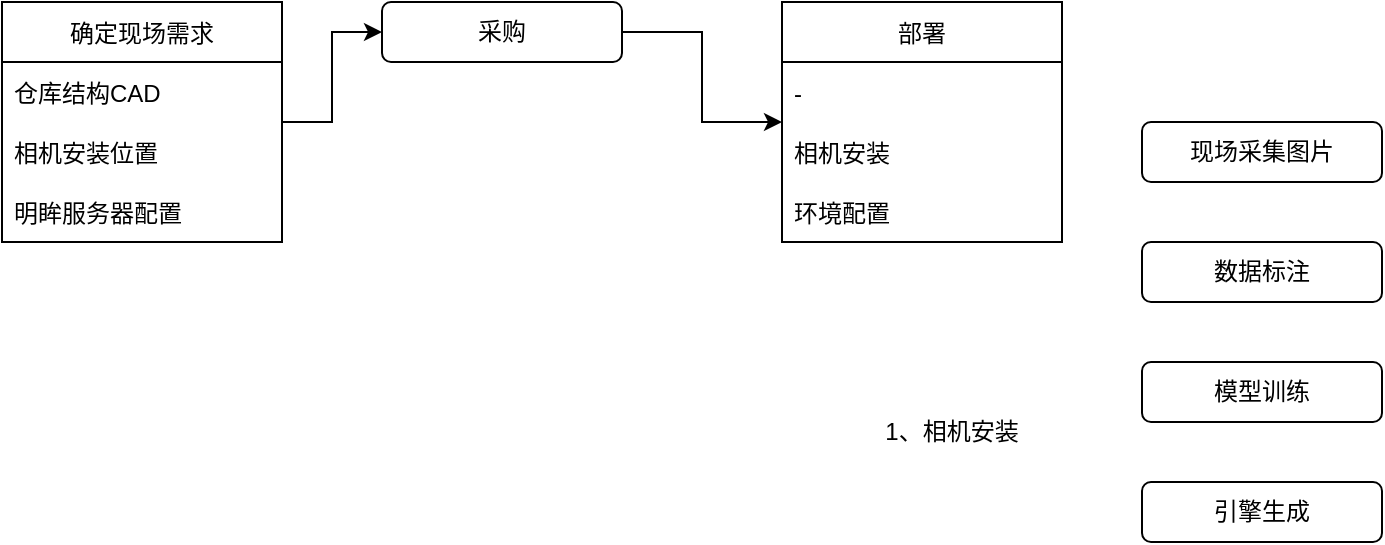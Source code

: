 <mxfile version="15.7.4" type="github"><diagram id="qTN_XoGzaRHSL3tezx0D" name="Page-1"><mxGraphModel dx="1186" dy="557" grid="1" gridSize="10" guides="1" tooltips="1" connect="1" arrows="1" fold="1" page="1" pageScale="1" pageWidth="1169" pageHeight="1654" math="0" shadow="0"><root><mxCell id="g2Watqp7JFzsTT7KAdyt-0"/><mxCell id="g2Watqp7JFzsTT7KAdyt-1" parent="g2Watqp7JFzsTT7KAdyt-0"/><mxCell id="6f_oYXsTy6TNFd8znZWn-15" style="edgeStyle=orthogonalEdgeStyle;rounded=0;orthogonalLoop=1;jettySize=auto;html=1;entryX=0;entryY=0.5;entryDx=0;entryDy=0;" edge="1" parent="g2Watqp7JFzsTT7KAdyt-1" source="6f_oYXsTy6TNFd8znZWn-1" target="6f_oYXsTy6TNFd8znZWn-9"><mxGeometry relative="1" as="geometry"/></mxCell><mxCell id="6f_oYXsTy6TNFd8znZWn-1" value="采购" style="rounded=1;whiteSpace=wrap;html=1;" vertex="1" parent="g2Watqp7JFzsTT7KAdyt-1"><mxGeometry x="290" y="210" width="120" height="30" as="geometry"/></mxCell><mxCell id="6f_oYXsTy6TNFd8znZWn-14" value="" style="edgeStyle=orthogonalEdgeStyle;rounded=0;orthogonalLoop=1;jettySize=auto;html=1;" edge="1" parent="g2Watqp7JFzsTT7KAdyt-1" source="6f_oYXsTy6TNFd8znZWn-4" target="6f_oYXsTy6TNFd8znZWn-1"><mxGeometry relative="1" as="geometry"/></mxCell><mxCell id="6f_oYXsTy6TNFd8znZWn-4" value="确定现场需求" style="swimlane;fontStyle=0;childLayout=stackLayout;horizontal=1;startSize=30;horizontalStack=0;resizeParent=1;resizeParentMax=0;resizeLast=0;collapsible=1;marginBottom=0;" vertex="1" parent="g2Watqp7JFzsTT7KAdyt-1"><mxGeometry x="100" y="210" width="140" height="120" as="geometry"><mxRectangle x="100" y="210" width="100" height="30" as="alternateBounds"/></mxGeometry></mxCell><mxCell id="6f_oYXsTy6TNFd8znZWn-5" value="仓库结构CAD" style="text;strokeColor=none;fillColor=none;align=left;verticalAlign=middle;spacingLeft=4;spacingRight=4;overflow=hidden;points=[[0,0.5],[1,0.5]];portConstraint=eastwest;rotatable=0;" vertex="1" parent="6f_oYXsTy6TNFd8znZWn-4"><mxGeometry y="30" width="140" height="30" as="geometry"/></mxCell><mxCell id="6f_oYXsTy6TNFd8znZWn-6" value="相机安装位置" style="text;strokeColor=none;fillColor=none;align=left;verticalAlign=middle;spacingLeft=4;spacingRight=4;overflow=hidden;points=[[0,0.5],[1,0.5]];portConstraint=eastwest;rotatable=0;" vertex="1" parent="6f_oYXsTy6TNFd8znZWn-4"><mxGeometry y="60" width="140" height="30" as="geometry"/></mxCell><mxCell id="6f_oYXsTy6TNFd8znZWn-7" value="明眸服务器配置" style="text;strokeColor=none;fillColor=none;align=left;verticalAlign=middle;spacingLeft=4;spacingRight=4;overflow=hidden;points=[[0,0.5],[1,0.5]];portConstraint=eastwest;rotatable=0;" vertex="1" parent="6f_oYXsTy6TNFd8znZWn-4"><mxGeometry y="90" width="140" height="30" as="geometry"/></mxCell><mxCell id="6f_oYXsTy6TNFd8znZWn-9" value="部署" style="swimlane;fontStyle=0;childLayout=stackLayout;horizontal=1;startSize=30;horizontalStack=0;resizeParent=1;resizeParentMax=0;resizeLast=0;collapsible=1;marginBottom=0;" vertex="1" parent="g2Watqp7JFzsTT7KAdyt-1"><mxGeometry x="490" y="210" width="140" height="120" as="geometry"><mxRectangle x="490" y="210" width="60" height="30" as="alternateBounds"/></mxGeometry></mxCell><mxCell id="6f_oYXsTy6TNFd8znZWn-10" value="-" style="text;strokeColor=none;fillColor=none;align=left;verticalAlign=middle;spacingLeft=4;spacingRight=4;overflow=hidden;points=[[0,0.5],[1,0.5]];portConstraint=eastwest;rotatable=0;" vertex="1" parent="6f_oYXsTy6TNFd8znZWn-9"><mxGeometry y="30" width="140" height="30" as="geometry"/></mxCell><mxCell id="6f_oYXsTy6TNFd8znZWn-11" value="相机安装" style="text;strokeColor=none;fillColor=none;align=left;verticalAlign=middle;spacingLeft=4;spacingRight=4;overflow=hidden;points=[[0,0.5],[1,0.5]];portConstraint=eastwest;rotatable=0;" vertex="1" parent="6f_oYXsTy6TNFd8znZWn-9"><mxGeometry y="60" width="140" height="30" as="geometry"/></mxCell><mxCell id="6f_oYXsTy6TNFd8znZWn-12" value="环境配置" style="text;strokeColor=none;fillColor=none;align=left;verticalAlign=middle;spacingLeft=4;spacingRight=4;overflow=hidden;points=[[0,0.5],[1,0.5]];portConstraint=eastwest;rotatable=0;" vertex="1" parent="6f_oYXsTy6TNFd8znZWn-9"><mxGeometry y="90" width="140" height="30" as="geometry"/></mxCell><mxCell id="6f_oYXsTy6TNFd8znZWn-16" value="1、相机安装" style="text;html=1;strokeColor=none;fillColor=none;align=center;verticalAlign=middle;whiteSpace=wrap;rounded=0;" vertex="1" parent="g2Watqp7JFzsTT7KAdyt-1"><mxGeometry x="510" y="410" width="130" height="30" as="geometry"/></mxCell><mxCell id="6f_oYXsTy6TNFd8znZWn-18" value="现场采集图片" style="rounded=1;whiteSpace=wrap;html=1;" vertex="1" parent="g2Watqp7JFzsTT7KAdyt-1"><mxGeometry x="670" y="270" width="120" height="30" as="geometry"/></mxCell><mxCell id="6f_oYXsTy6TNFd8znZWn-19" value="数据标注" style="rounded=1;whiteSpace=wrap;html=1;" vertex="1" parent="g2Watqp7JFzsTT7KAdyt-1"><mxGeometry x="670" y="330" width="120" height="30" as="geometry"/></mxCell><mxCell id="6f_oYXsTy6TNFd8znZWn-20" value="模型训练" style="rounded=1;whiteSpace=wrap;html=1;" vertex="1" parent="g2Watqp7JFzsTT7KAdyt-1"><mxGeometry x="670" y="390" width="120" height="30" as="geometry"/></mxCell><mxCell id="6f_oYXsTy6TNFd8znZWn-21" value="引擎生成" style="rounded=1;whiteSpace=wrap;html=1;" vertex="1" parent="g2Watqp7JFzsTT7KAdyt-1"><mxGeometry x="670" y="450" width="120" height="30" as="geometry"/></mxCell></root></mxGraphModel></diagram></mxfile>